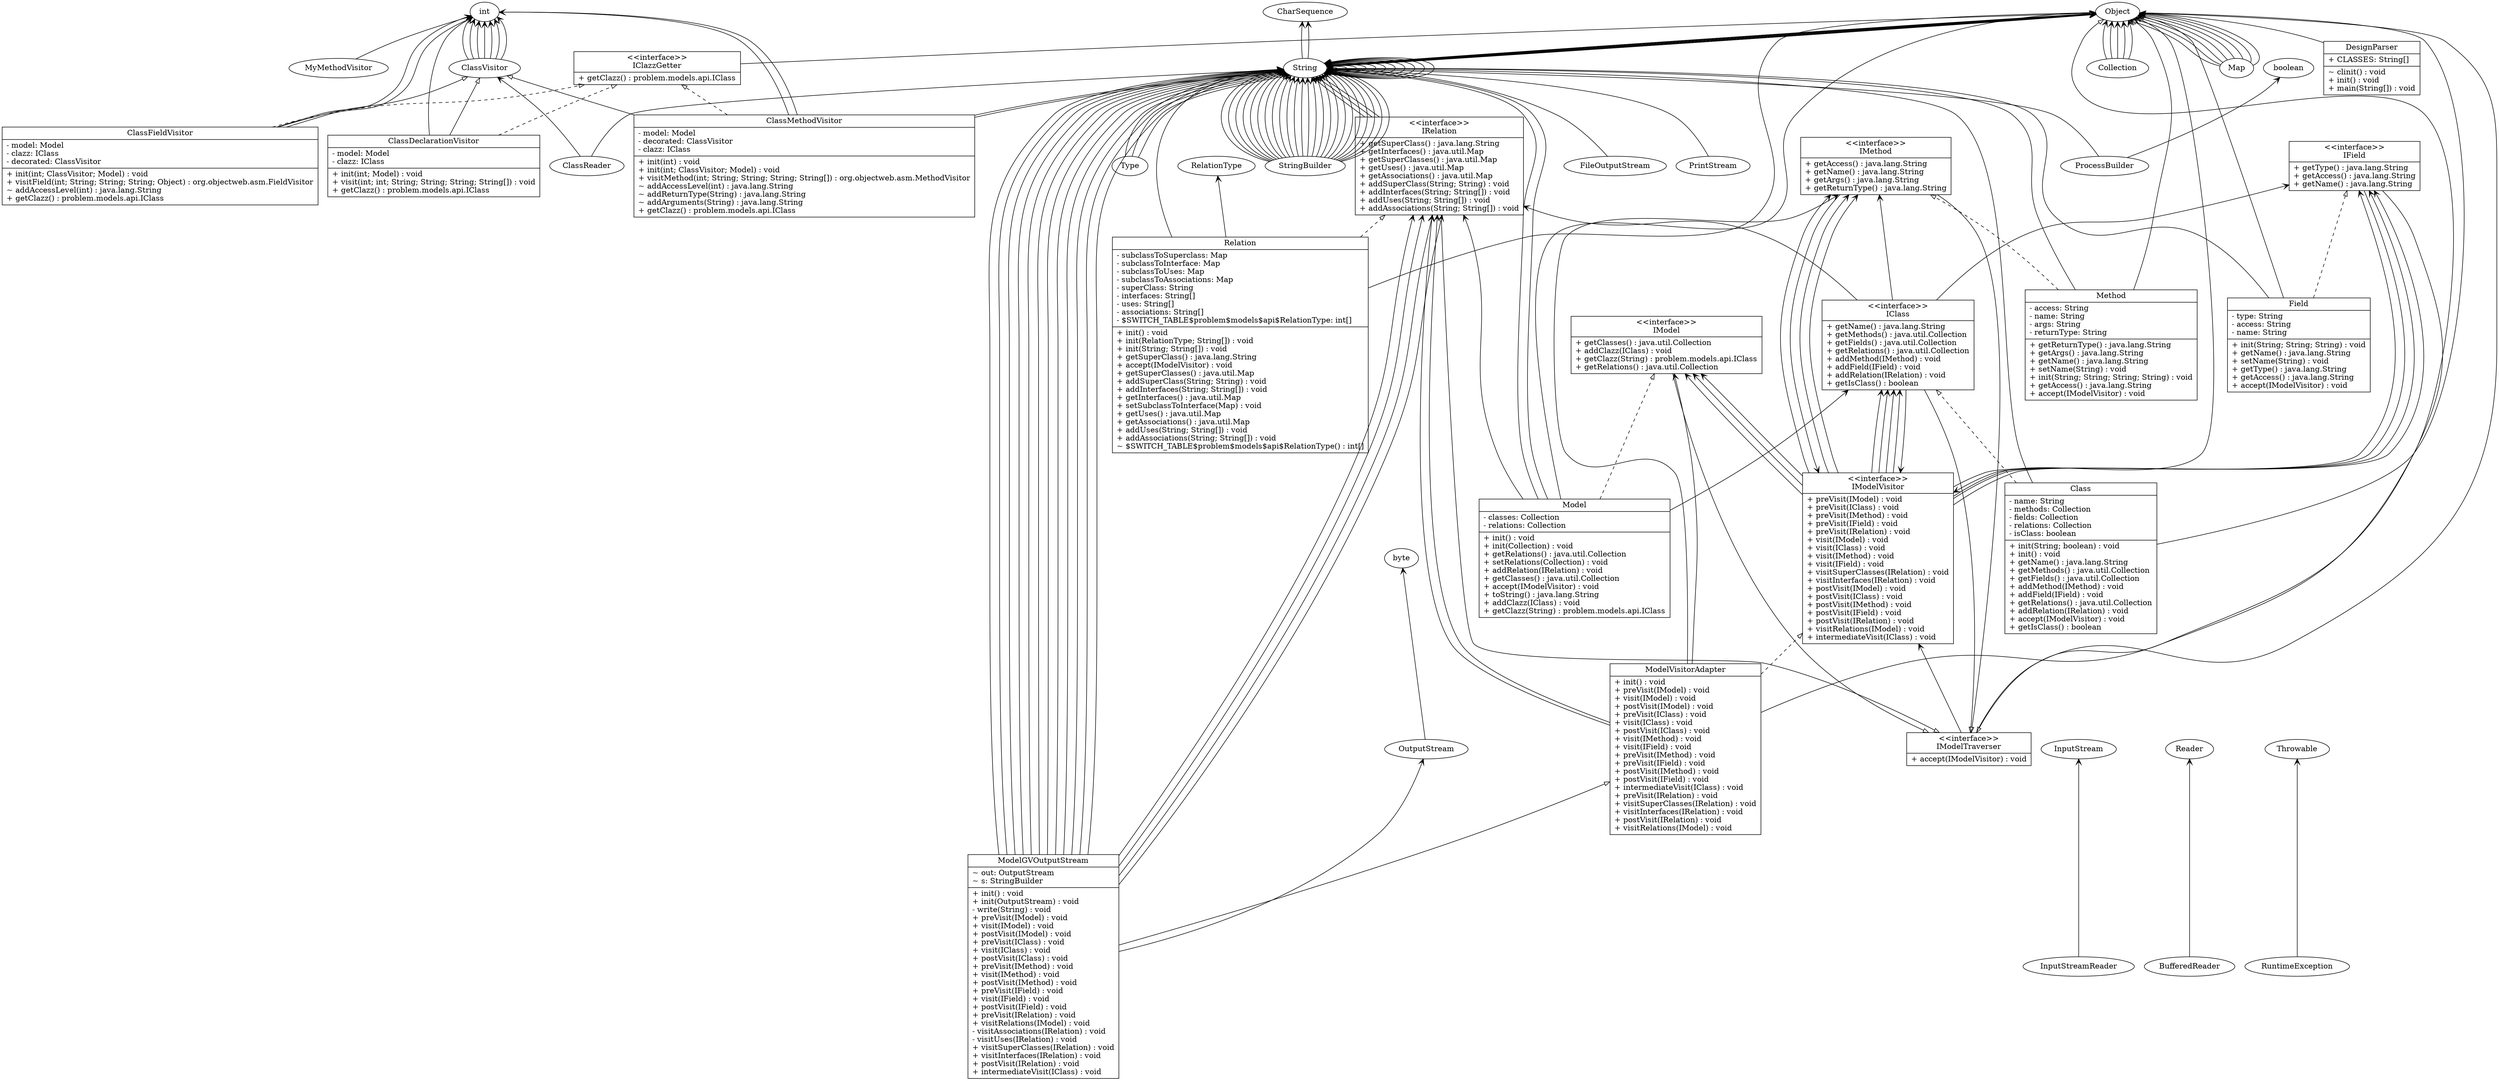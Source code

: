 digraph model{
rankdir = BT;
ClassDeclarationVisitor [
shape="record",
label = "{ClassDeclarationVisitor| - model: Model\l- clazz: IClass\l|+ init(int; Model) : void\l+ visit(int; int; String; String; String; String[]) : void\l+ getClazz() : problem.models.api.IClass\l}"
];

ClassFieldVisitor [
shape="record",
label = "{ClassFieldVisitor| - model: Model\l- clazz: IClass\l- decorated: ClassVisitor\l|+ init(int; ClassVisitor; Model) : void\l+ visitField(int; String; String; String; Object) : org.objectweb.asm.FieldVisitor\l~ addAccessLevel(int) : java.lang.String\l+ getClazz() : problem.models.api.IClass\l}"
];

ClassMethodVisitor [
shape="record",
label = "{ClassMethodVisitor| - model: Model\l- decorated: ClassVisitor\l- clazz: IClass\l|+ init(int) : void\l+ init(int; ClassVisitor; Model) : void\l+ visitMethod(int; String; String; String; String[]) : org.objectweb.asm.MethodVisitor\l~ addAccessLevel(int) : java.lang.String\l~ addReturnType(String) : java.lang.String\l~ addArguments(String) : java.lang.String\l+ getClazz() : problem.models.api.IClass\l}"
];

DesignParser [
shape="record",
label = "{DesignParser| + CLASSES: String[]\l|~ clinit() : void\l+ init() : void\l+ main(String[]) : void\l}"
];

IClazzGetter [
shape="record",
label = "{\<\<interface\>\>\nIClazzGetter| + getClazz() : problem.models.api.IClass\l}"
];

IModelTraverser [
shape="record",
label = "{\<\<interface\>\>\nIModelTraverser| + accept(IModelVisitor) : void\l}"
];

IModelVisitor [
shape="record",
label = "{\<\<interface\>\>\nIModelVisitor| + preVisit(IModel) : void\l+ preVisit(IClass) : void\l+ preVisit(IMethod) : void\l+ preVisit(IField) : void\l+ preVisit(IRelation) : void\l+ visit(IModel) : void\l+ visit(IClass) : void\l+ visit(IMethod) : void\l+ visit(IField) : void\l+ visitSuperClasses(IRelation) : void\l+ visitInterfaces(IRelation) : void\l+ postVisit(IModel) : void\l+ postVisit(IClass) : void\l+ postVisit(IMethod) : void\l+ postVisit(IField) : void\l+ postVisit(IRelation) : void\l+ visitRelations(IModel) : void\l+ intermediateVisit(IClass) : void\l}"
];

ModelVisitorAdapter [
shape="record",
label = "{ModelVisitorAdapter| + init() : void\l+ preVisit(IModel) : void\l+ visit(IModel) : void\l+ postVisit(IModel) : void\l+ preVisit(IClass) : void\l+ visit(IClass) : void\l+ postVisit(IClass) : void\l+ visit(IMethod) : void\l+ visit(IField) : void\l+ preVisit(IMethod) : void\l+ preVisit(IField) : void\l+ postVisit(IMethod) : void\l+ postVisit(IField) : void\l+ intermediateVisit(IClass) : void\l+ preVisit(IRelation) : void\l+ visitSuperClasses(IRelation) : void\l+ visitInterfaces(IRelation) : void\l+ postVisit(IRelation) : void\l+ visitRelations(IModel) : void\l}"
];

IClass [
shape="record",
label = "{\<\<interface\>\>\nIClass| + getName() : java.lang.String\l+ getMethods() : java.util.Collection\l+ getFields() : java.util.Collection\l+ getRelations() : java.util.Collection\l+ addMethod(IMethod) : void\l+ addField(IField) : void\l+ addRelation(IRelation) : void\l+ getIsClass() : boolean\l}"
];

IField [
shape="record",
label = "{\<\<interface\>\>\nIField| + getType() : java.lang.String\l+ getAccess() : java.lang.String\l+ getName() : java.lang.String\l}"
];

IMethod [
shape="record",
label = "{\<\<interface\>\>\nIMethod| + getAccess() : java.lang.String\l+ getName() : java.lang.String\l+ getArgs() : java.lang.String\l+ getReturnType() : java.lang.String\l}"
];

IModel [
shape="record",
label = "{\<\<interface\>\>\nIModel| + getClasses() : java.util.Collection\l+ addClazz(IClass) : void\l+ getClazz(String) : problem.models.api.IClass\l+ getRelations() : java.util.Collection\l}"
];

IRelation [
shape="record",
label = "{\<\<interface\>\>\nIRelation| + getSuperClass() : java.lang.String\l+ getInterfaces() : java.util.Map\l+ getSuperClasses() : java.util.Map\l+ getUses() : java.util.Map\l+ getAssociations() : java.util.Map\l+ addSuperClass(String; String) : void\l+ addInterfaces(String; String[]) : void\l+ addUses(String; String[]) : void\l+ addAssociations(String; String[]) : void\l}"
];

Class [
shape="record",
label = "{Class| - name: String\l- methods: Collection\l- fields: Collection\l- relations: Collection\l- isClass: boolean\l|+ init(String; boolean) : void\l+ init() : void\l+ getName() : java.lang.String\l+ getMethods() : java.util.Collection\l+ getFields() : java.util.Collection\l+ addMethod(IMethod) : void\l+ addField(IField) : void\l+ getRelations() : java.util.Collection\l+ addRelation(IRelation) : void\l+ accept(IModelVisitor) : void\l+ getIsClass() : boolean\l}"
];

Field [
shape="record",
label = "{Field| - type: String\l- access: String\l- name: String\l|+ init(String; String; String) : void\l+ getName() : java.lang.String\l+ setName(String) : void\l+ getType() : java.lang.String\l+ getAccess() : java.lang.String\l+ accept(IModelVisitor) : void\l}"
];

Method [
shape="record",
label = "{Method| - access: String\l- name: String\l- args: String\l- returnType: String\l|+ getReturnType() : java.lang.String\l+ getArgs() : java.lang.String\l+ getName() : java.lang.String\l+ setName(String) : void\l+ init(String; String; String; String) : void\l+ getAccess() : java.lang.String\l+ accept(IModelVisitor) : void\l}"
];

Model [
shape="record",
label = "{Model| - classes: Collection\l- relations: Collection\l|+ init() : void\l+ init(Collection) : void\l+ getRelations() : java.util.Collection\l+ setRelations(Collection) : void\l+ addRelation(IRelation) : void\l+ getClasses() : java.util.Collection\l+ accept(IModelVisitor) : void\l+ toString() : java.lang.String\l+ addClazz(IClass) : void\l+ getClazz(String) : problem.models.api.IClass\l}"
];

ModelGVOutputStream [
shape="record",
label = "{ModelGVOutputStream| ~ out: OutputStream\l~ s: StringBuilder\l|+ init() : void\l+ init(OutputStream) : void\l- write(String) : void\l+ preVisit(IModel) : void\l+ visit(IModel) : void\l+ postVisit(IModel) : void\l+ preVisit(IClass) : void\l+ visit(IClass) : void\l+ postVisit(IClass) : void\l+ preVisit(IMethod) : void\l+ visit(IMethod) : void\l+ postVisit(IMethod) : void\l+ preVisit(IField) : void\l+ visit(IField) : void\l+ postVisit(IField) : void\l+ preVisit(IRelation) : void\l+ visitRelations(IModel) : void\l- visitAssociations(IRelation) : void\l- visitUses(IRelation) : void\l+ visitSuperClasses(IRelation) : void\l+ visitInterfaces(IRelation) : void\l+ postVisit(IRelation) : void\l+ intermediateVisit(IClass) : void\l}"
];

Relation [
shape="record",
label = "{Relation| - subclassToSuperclass: Map\l- subclassToInterface: Map\l- subclassToUses: Map\l- subclassToAssociations: Map\l- superClass: String\l- interfaces: String[]\l- uses: String[]\l- associations: String[]\l- $SWITCH_TABLE$problem$models$api$RelationType: int[]\l|+ init() : void\l+ init(RelationType; String[]) : void\l+ init(String; String[]) : void\l+ getSuperClass() : java.lang.String\l+ accept(IModelVisitor) : void\l+ getSuperClasses() : java.util.Map\l+ addSuperClass(String; String) : void\l+ addInterfaces(String; String[]) : void\l+ getInterfaces() : java.util.Map\l+ setSubclassToInterface(Map) : void\l+ getUses() : java.util.Map\l+ getAssociations() : java.util.Map\l+ addUses(String; String[]) : void\l+ addAssociations(String; String[]) : void\l~ $SWITCH_TABLE$problem$models$api$RelationType() : int[]\l}"
];

//writing relations between classes now
ClassDeclarationVisitor -> ClassVisitor [arrowhead = "empty"];
ClassFieldVisitor -> ClassVisitor [arrowhead = "empty"];
ClassMethodVisitor -> ClassVisitor [arrowhead = "empty"];
DesignParser -> Object [arrowhead = "empty"];
IClazzGetter -> Object [arrowhead = "empty"];
IModelTraverser -> Object [arrowhead = "empty"];
IModelVisitor -> Object [arrowhead = "empty"];
ModelVisitorAdapter -> Object [arrowhead = "empty"];
IClass -> IModelTraverser [arrowhead = "empty"];
IField -> IModelTraverser [arrowhead = "empty"];
IMethod -> IModelTraverser [arrowhead = "empty"];
IModel -> IModelTraverser [arrowhead = "empty"];
IRelation -> IModelTraverser [arrowhead = "empty"];
Class -> Object [arrowhead = "empty"];
Field -> Object [arrowhead = "empty"];
Method -> Object [arrowhead = "empty"];
Model -> Object [arrowhead = "empty"];
ModelGVOutputStream -> ModelVisitorAdapter [arrowhead = "empty"];
Relation -> Object [arrowhead = "empty"];
ClassDeclarationVisitor -> IClazzGetter [arrowhead = "empty", style = "dashed"];
ClassFieldVisitor -> IClazzGetter [arrowhead = "empty", style = "dashed"];
ClassMethodVisitor -> IClazzGetter [arrowhead = "empty", style = "dashed"];
ModelVisitorAdapter -> IModelVisitor [arrowhead = "empty", style = "dashed"];
Class -> IClass [arrowhead = "empty", style = "dashed"];
Field -> IField [arrowhead = "empty", style = "dashed"];
Method -> IMethod [arrowhead = "empty", style = "dashed"];
Model -> IModel [arrowhead = "empty", style = "dashed"];
Relation -> IRelation [arrowhead = "empty", style = "dashed"];
ClassVisitor -> int [arrowhead = "vee"];
String -> String [arrowhead = "vee"];
Class -> String [arrowhead = "vee"];
Relation -> RelationType [arrowhead = "vee"];
IRelation -> String [arrowhead = "vee"];
Relation -> String [arrowhead = "vee"];
IRelation -> String [arrowhead = "vee"];
IRelation -> String [arrowhead = "vee"];
IClass -> IRelation [arrowhead = "vee"];
Model -> IRelation [arrowhead = "vee"];
Model -> IClass [arrowhead = "vee"];
ClassVisitor -> int [arrowhead = "vee"];
ClassVisitor -> int [arrowhead = "vee"];
ClassVisitor -> int [arrowhead = "vee"];
Type -> String [arrowhead = "vee"];
String -> String [arrowhead = "vee"];
ClassFieldVisitor -> int [arrowhead = "vee"];
Model -> String [arrowhead = "vee"];
Field -> String [arrowhead = "vee"];
IClass -> IField [arrowhead = "vee"];
ClassVisitor -> int [arrowhead = "vee"];
ClassVisitor -> int [arrowhead = "vee"];
ClassVisitor -> int [arrowhead = "vee"];
Model -> String [arrowhead = "vee"];
MyMethodVisitor -> int [arrowhead = "vee"];
ClassMethodVisitor -> int [arrowhead = "vee"];
ClassMethodVisitor -> String [arrowhead = "vee"];
ClassMethodVisitor -> String [arrowhead = "vee"];
String -> CharSequence [arrowhead = "vee"];
String -> CharSequence [arrowhead = "vee"];
Method -> String [arrowhead = "vee"];
IClass -> IMethod [arrowhead = "vee"];
Type -> String [arrowhead = "vee"];
Type -> String [arrowhead = "vee"];
String -> String [arrowhead = "vee"];
String -> Object [arrowhead = "vee"];
StringBuilder -> String [arrowhead = "vee"];
StringBuilder -> String [arrowhead = "vee"];
StringBuilder -> String [arrowhead = "vee"];
String -> Object [arrowhead = "vee"];
StringBuilder -> String [arrowhead = "vee"];
StringBuilder -> String [arrowhead = "vee"];
ClassReader -> String [arrowhead = "vee"];
ClassDeclarationVisitor -> int [arrowhead = "vee"];
ClassFieldVisitor -> int [arrowhead = "vee"];
ClassMethodVisitor -> int [arrowhead = "vee"];
ClassReader -> ClassVisitor [arrowhead = "vee"];
FileOutputStream -> String [arrowhead = "vee"];
ModelGVOutputStream -> OutputStream [arrowhead = "vee"];
IModelTraverser -> IModelVisitor [arrowhead = "vee"];
ProcessBuilder -> String[] [arrowhead = "vee"];
ProcessBuilder -> boolean [arrowhead = "vee"];
InputStreamReader -> InputStream [arrowhead = "vee"];
BufferedReader -> Reader [arrowhead = "vee"];
PrintStream -> String [arrowhead = "vee"];
Collection -> Object [arrowhead = "vee"];
Collection -> Object [arrowhead = "vee"];
Collection -> Object [arrowhead = "vee"];
IModelVisitor -> IClass [arrowhead = "vee"];
IModelVisitor -> IClass [arrowhead = "vee"];
IField -> IModelVisitor [arrowhead = "vee"];
IModelVisitor -> IClass [arrowhead = "vee"];
IMethod -> IModelVisitor [arrowhead = "vee"];
IModelVisitor -> IClass [arrowhead = "vee"];
IModelVisitor -> IField [arrowhead = "vee"];
IModelVisitor -> IField [arrowhead = "vee"];
IModelVisitor -> IField [arrowhead = "vee"];
IModelVisitor -> IMethod [arrowhead = "vee"];
IModelVisitor -> IMethod [arrowhead = "vee"];
IModelVisitor -> IMethod [arrowhead = "vee"];
Collection -> Object [arrowhead = "vee"];
IModelVisitor -> IModel [arrowhead = "vee"];
IClass -> IModelVisitor [arrowhead = "vee"];
IModelVisitor -> IModel [arrowhead = "vee"];
IModelVisitor -> IModel [arrowhead = "vee"];
Collection -> Object [arrowhead = "vee"];
String -> Object [arrowhead = "vee"];
OutputStream -> byte[] [arrowhead = "vee"];
RuntimeException -> Throwable [arrowhead = "vee"];
ModelGVOutputStream -> String [arrowhead = "vee"];
ModelVisitorAdapter -> IModel [arrowhead = "vee"];
ModelGVOutputStream -> String [arrowhead = "vee"];
String -> String [arrowhead = "vee"];
ModelGVOutputStream -> String [arrowhead = "vee"];
String -> String [arrowhead = "vee"];
String -> String [arrowhead = "vee"];
ModelGVOutputStream -> String [arrowhead = "vee"];
ModelGVOutputStream -> String [arrowhead = "vee"];
String -> String [arrowhead = "vee"];
ModelGVOutputStream -> String [arrowhead = "vee"];
ModelVisitorAdapter -> IMethod [arrowhead = "vee"];
String -> String [arrowhead = "vee"];
ModelGVOutputStream -> String [arrowhead = "vee"];
ModelVisitorAdapter -> IRelation [arrowhead = "vee"];
ModelGVOutputStream -> String [arrowhead = "vee"];
ModelGVOutputStream -> IRelation [arrowhead = "vee"];
ModelGVOutputStream -> IRelation [arrowhead = "vee"];
ModelGVOutputStream -> IRelation [arrowhead = "vee"];
ModelGVOutputStream -> IRelation [arrowhead = "vee"];
Map -> Object [arrowhead = "vee"];
Map -> Object [arrowhead = "vee"];
String -> String [arrowhead = "vee"];
String -> Object [arrowhead = "vee"];
StringBuilder -> String [arrowhead = "vee"];
StringBuilder -> String [arrowhead = "vee"];
StringBuilder -> String [arrowhead = "vee"];
StringBuilder -> String [arrowhead = "vee"];
StringBuilder -> String [arrowhead = "vee"];
StringBuilder -> String [arrowhead = "vee"];
ModelGVOutputStream -> String [arrowhead = "vee"];
Map -> Object [arrowhead = "vee"];
String -> String [arrowhead = "vee"];
String -> Object [arrowhead = "vee"];
StringBuilder -> String [arrowhead = "vee"];
StringBuilder -> String [arrowhead = "vee"];
StringBuilder -> String [arrowhead = "vee"];
StringBuilder -> String [arrowhead = "vee"];
StringBuilder -> String [arrowhead = "vee"];
String -> Object [arrowhead = "vee"];
StringBuilder -> String [arrowhead = "vee"];
StringBuilder -> String [arrowhead = "vee"];
ModelGVOutputStream -> String [arrowhead = "vee"];
Map -> Object [arrowhead = "vee"];
Map -> Object [arrowhead = "vee"];
String -> String [arrowhead = "vee"];
String -> Object [arrowhead = "vee"];
StringBuilder -> String [arrowhead = "vee"];
StringBuilder -> String [arrowhead = "vee"];
StringBuilder -> String [arrowhead = "vee"];
StringBuilder -> String [arrowhead = "vee"];
StringBuilder -> String [arrowhead = "vee"];
StringBuilder -> String [arrowhead = "vee"];
ModelGVOutputStream -> String [arrowhead = "vee"];
ModelVisitorAdapter -> IRelation [arrowhead = "vee"];
ModelGVOutputStream -> String [arrowhead = "vee"];
Map -> Object [arrowhead = "vee"];
Map -> Object [arrowhead = "vee"];
Map -> Object [arrowhead = "vee"];
}